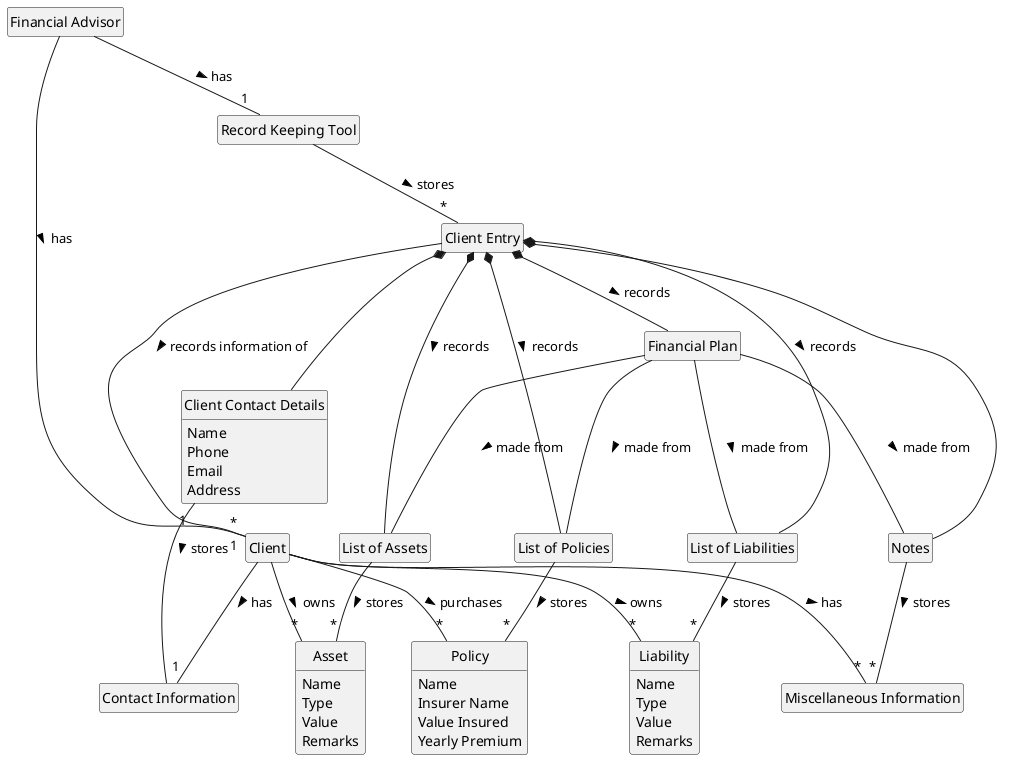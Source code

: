 @startuml Domain Model
skinparam style strictuml
skinparam groupInheritance 2


hide empty members

class "Financial Advisor" as FinancialAdvisor {
}

class "Client" as Client {

}

class "Contact Information" {
}

class "Policy" {
    Name
    Insurer Name
    Value Insured
    Yearly Premium
}

class "Asset" {
    Name
    Type
    Value
    Remarks
}

class "Liability" {
    Name
    Type
    Value
    Remarks
}



class "Miscellaneous Information" {

}

class "Record Keeping Tool" {
}

class "Client Entry" {
}

class "Client Contact Details" {
    Name
    Phone
    Email
    Address
}

class "List of Assets" {
}


FinancialAdvisor -- "1" "Record Keeping Tool": has >
"Record Keeping Tool" -- "*" "Client Entry" : stores >

FinancialAdvisor -- "*" "Client": has >

"Client Entry" -- "1" "Client": records information of >

"Client" -- "*" "Policy" : purchases >
"Client" -- "*" "Asset" : owns >
"Client" -- "*" "Liability" : owns >
"Client" -- "1" "Contact Information" : has >
"Client" -- "*" "Miscellaneous Information" : has >


"Client Entry" *-- "Client Contact Details"
"Client Entry" *-- "List of Policies" :records >
"Client Entry" *-- "List of Assets" :records >
"Client Entry" *-- "List of Liabilities" :records >
"Client Entry" *-- "Financial Plan" :records >
"Client Entry" *-- "Notes"

"Client Contact Details" "1" -- "Contact Information": stores >
"List of Policies" -- "*""Policy": stores >
"List of Assets" -- "*""Asset": stores >
"List of Liabilities" -- "*""Liability": stores >
"Notes" -- "*" "Miscellaneous Information": stores >

"Financial Plan" -- "List of Policies": made from >
"Financial Plan" -- "List of Assets": made from >
"Financial Plan" -- "List of Liabilities": made from >
"Financial Plan" -- "Notes": made from >

@enduml